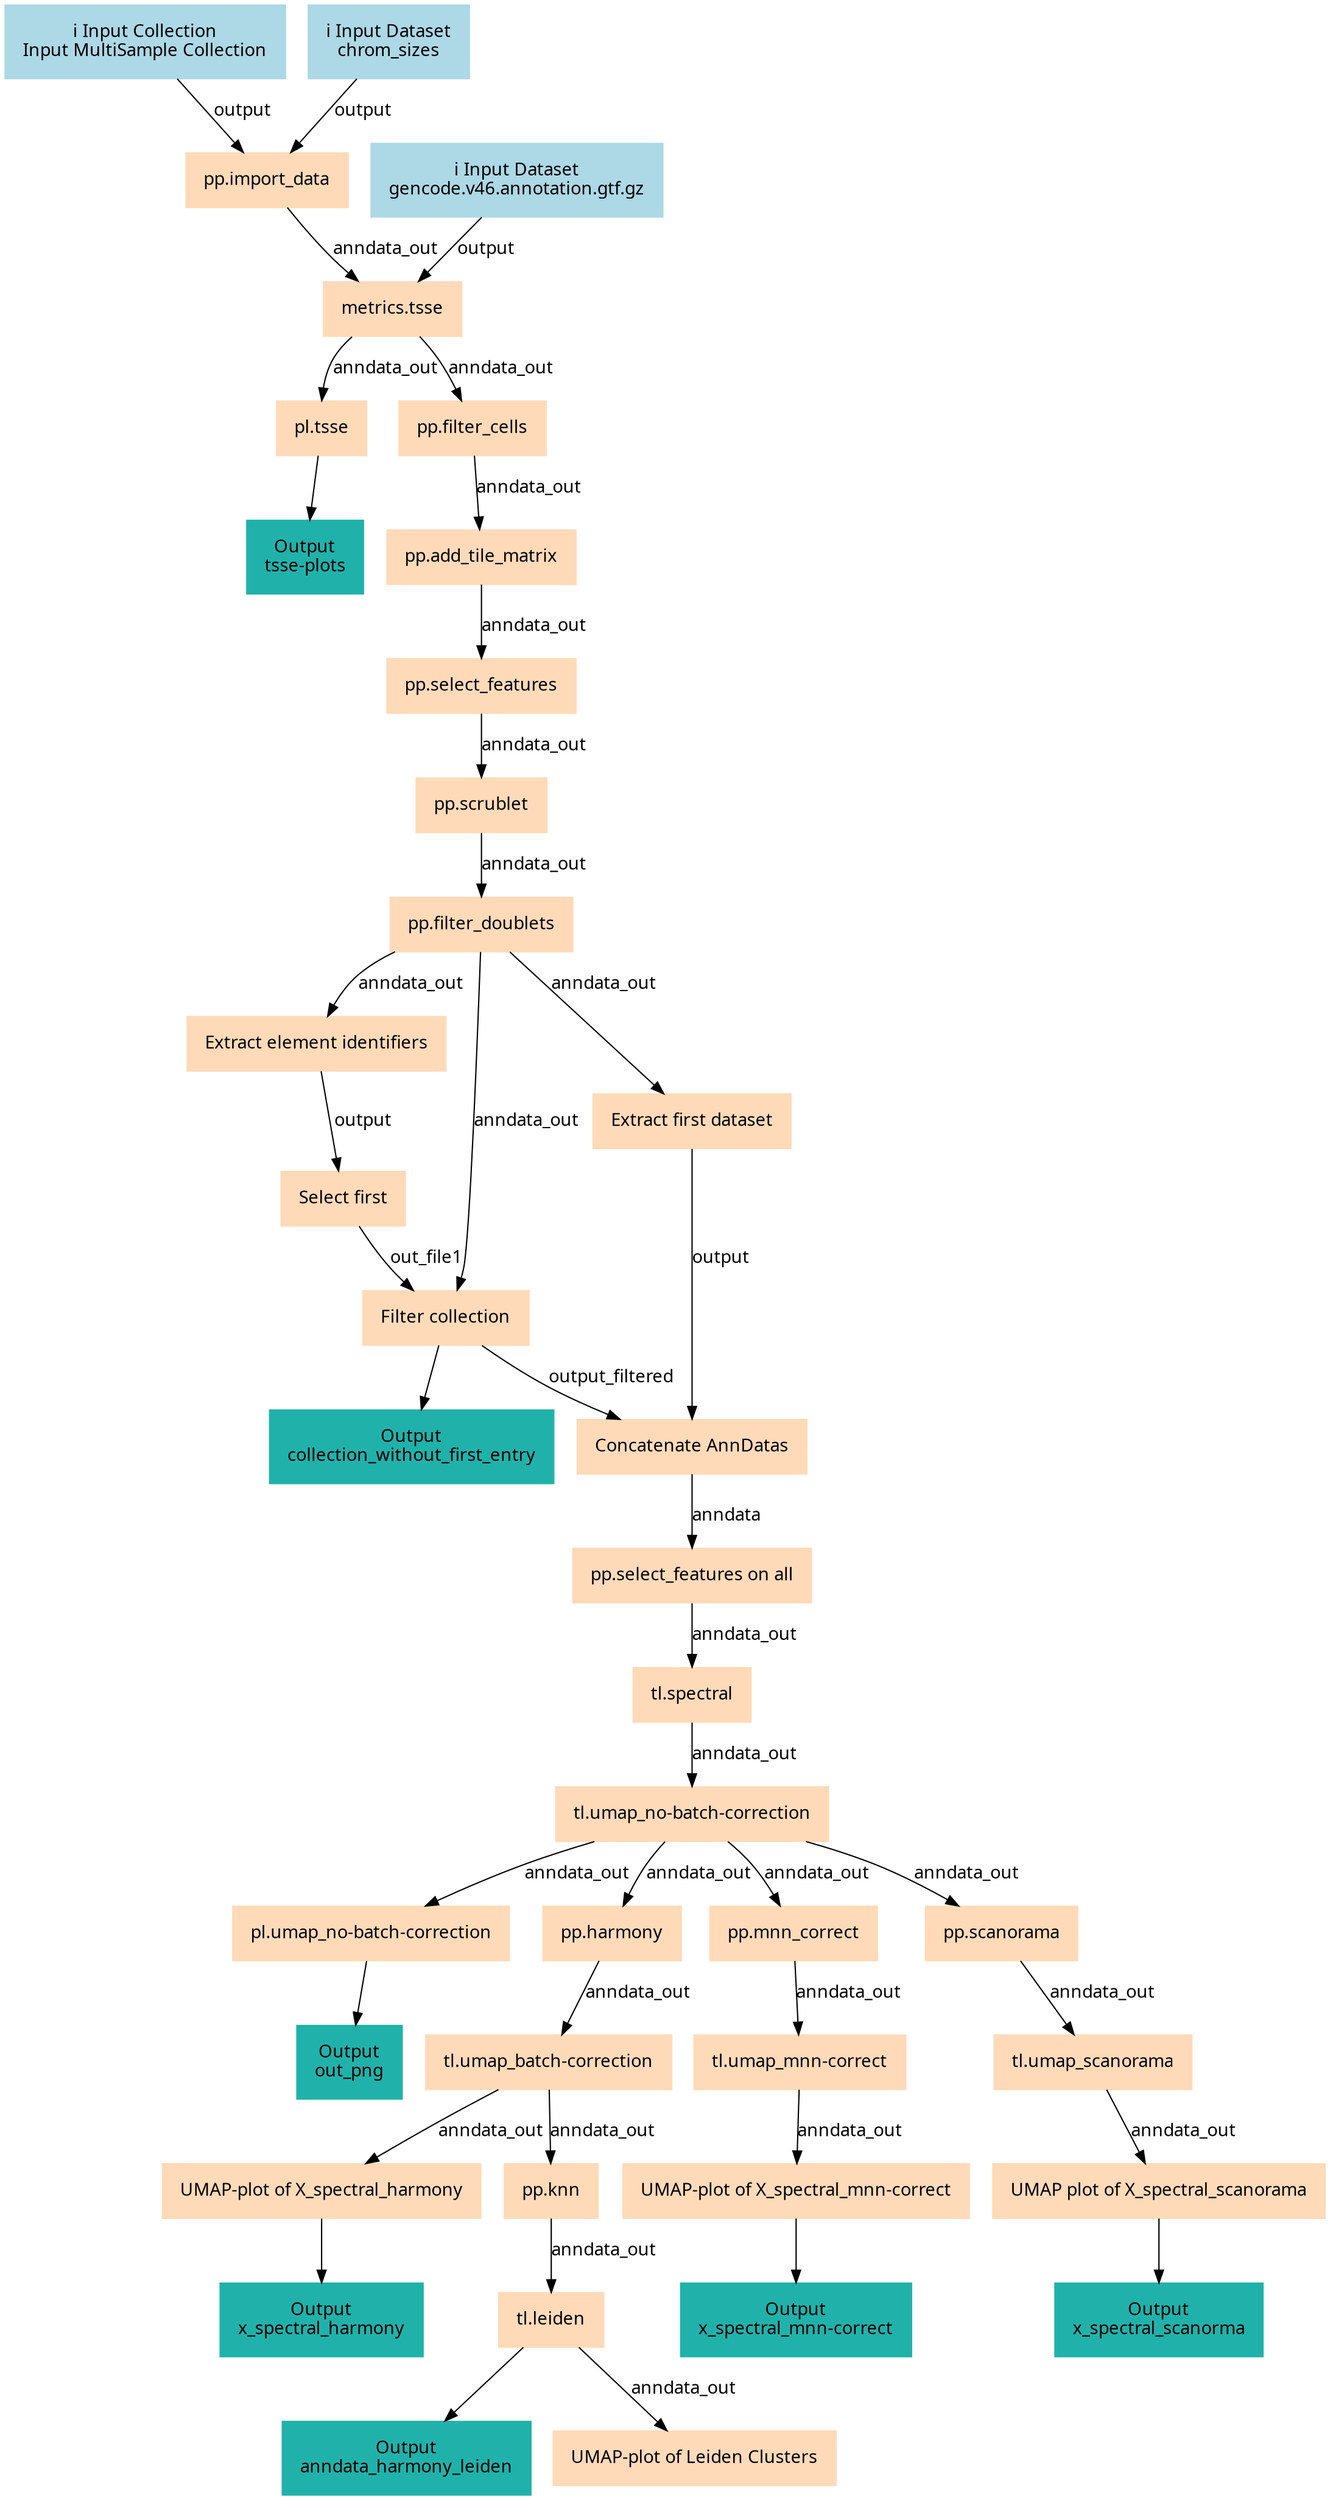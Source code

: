 digraph main {
  node [fontname="Atkinson Hyperlegible", shape=box, color=white,style=filled,color=peachpuff,margin="0.2,0.2"];
  edge [fontname="Atkinson Hyperlegible"];
  0[color=lightblue,label="ℹ️ Input Collection\nInput MultiSample Collection"]
  1[color=lightblue,label="ℹ️ Input Dataset\nchrom_sizes"]
  2[color=lightblue,label="ℹ️ Input Dataset\ngencode.v46.annotation.gtf.gz"]
  3[label="pp.import_data"]
  1 -> 3 [label="output"]
  0 -> 3 [label="output"]
  4[label="metrics.tsse"]
  3 -> 4 [label="anndata_out"]
  2 -> 4 [label="output"]
  5[label="pl.tsse"]
  4 -> 5 [label="anndata_out"]
  ka6e0e735c13a45609f99d61f2d06a173[color=lightseagreen,label="Output\ntsse-plots"]
  5 -> ka6e0e735c13a45609f99d61f2d06a173
  6[label="pp.filter_cells"]
  4 -> 6 [label="anndata_out"]
  7[label="pp.add_tile_matrix"]
  6 -> 7 [label="anndata_out"]
  8[label="pp.select_features"]
  7 -> 8 [label="anndata_out"]
  9[label="pp.scrublet"]
  8 -> 9 [label="anndata_out"]
  10[label="pp.filter_doublets"]
  9 -> 10 [label="anndata_out"]
  11[label="Extract element identifiers"]
  10 -> 11 [label="anndata_out"]
  12[label="Extract first dataset"]
  10 -> 12 [label="anndata_out"]
  13[label="Select first"]
  11 -> 13 [label="output"]
  14[label="Filter collection"]
  13 -> 14 [label="out_file1"]
  10 -> 14 [label="anndata_out"]
  kdae74fe046fa480a832e0d1c03e543c1[color=lightseagreen,label="Output\ncollection_without_first_entry"]
  14 -> kdae74fe046fa480a832e0d1c03e543c1
  15[label="Concatenate AnnDatas"]
  12 -> 15 [label="output"]
  14 -> 15 [label="output_filtered"]
  16[label="pp.select_features on all"]
  15 -> 16 [label="anndata"]
  17[label="tl.spectral"]
  16 -> 17 [label="anndata_out"]
  18[label="tl.umap_no-batch-correction"]
  17 -> 18 [label="anndata_out"]
  19[label="pl.umap_no-batch-correction"]
  18 -> 19 [label="anndata_out"]
  kc66faaf26d6b44109eb113a25c101c93[color=lightseagreen,label="Output\nout_png"]
  19 -> kc66faaf26d6b44109eb113a25c101c93
  20[label="pp.harmony"]
  18 -> 20 [label="anndata_out"]
  21[label="pp.mnn_correct"]
  18 -> 21 [label="anndata_out"]
  22[label="pp.scanorama"]
  18 -> 22 [label="anndata_out"]
  23[label="tl.umap_batch-correction"]
  20 -> 23 [label="anndata_out"]
  24[label="tl.umap_mnn-correct"]
  21 -> 24 [label="anndata_out"]
  25[label="tl.umap_scanorama"]
  22 -> 25 [label="anndata_out"]
  26[label="UMAP-plot of X_spectral_harmony"]
  23 -> 26 [label="anndata_out"]
  k71f8f33f0017467ebf8cccd0b213b731[color=lightseagreen,label="Output\nx_spectral_harmony"]
  26 -> k71f8f33f0017467ebf8cccd0b213b731
  27[label="pp.knn"]
  23 -> 27 [label="anndata_out"]
  28[label="UMAP-plot of X_spectral_mnn-correct"]
  24 -> 28 [label="anndata_out"]
  k2fa7f3dcfed84a34b8574cfd276e7625[color=lightseagreen,label="Output\nx_spectral_mnn-correct"]
  28 -> k2fa7f3dcfed84a34b8574cfd276e7625
  29[label="UMAP plot of X_spectral_scanorama"]
  25 -> 29 [label="anndata_out"]
  k7a6c616542b64fffb0d535f94541cd79[color=lightseagreen,label="Output\nx_spectral_scanorma"]
  29 -> k7a6c616542b64fffb0d535f94541cd79
  30[label="tl.leiden"]
  27 -> 30 [label="anndata_out"]
  k532c487dbfdb4552bed217ca6063aa01[color=lightseagreen,label="Output\nanndata_harmony_leiden"]
  30 -> k532c487dbfdb4552bed217ca6063aa01
  31[label="UMAP-plot of Leiden Clusters"]
  30 -> 31 [label="anndata_out"]
}